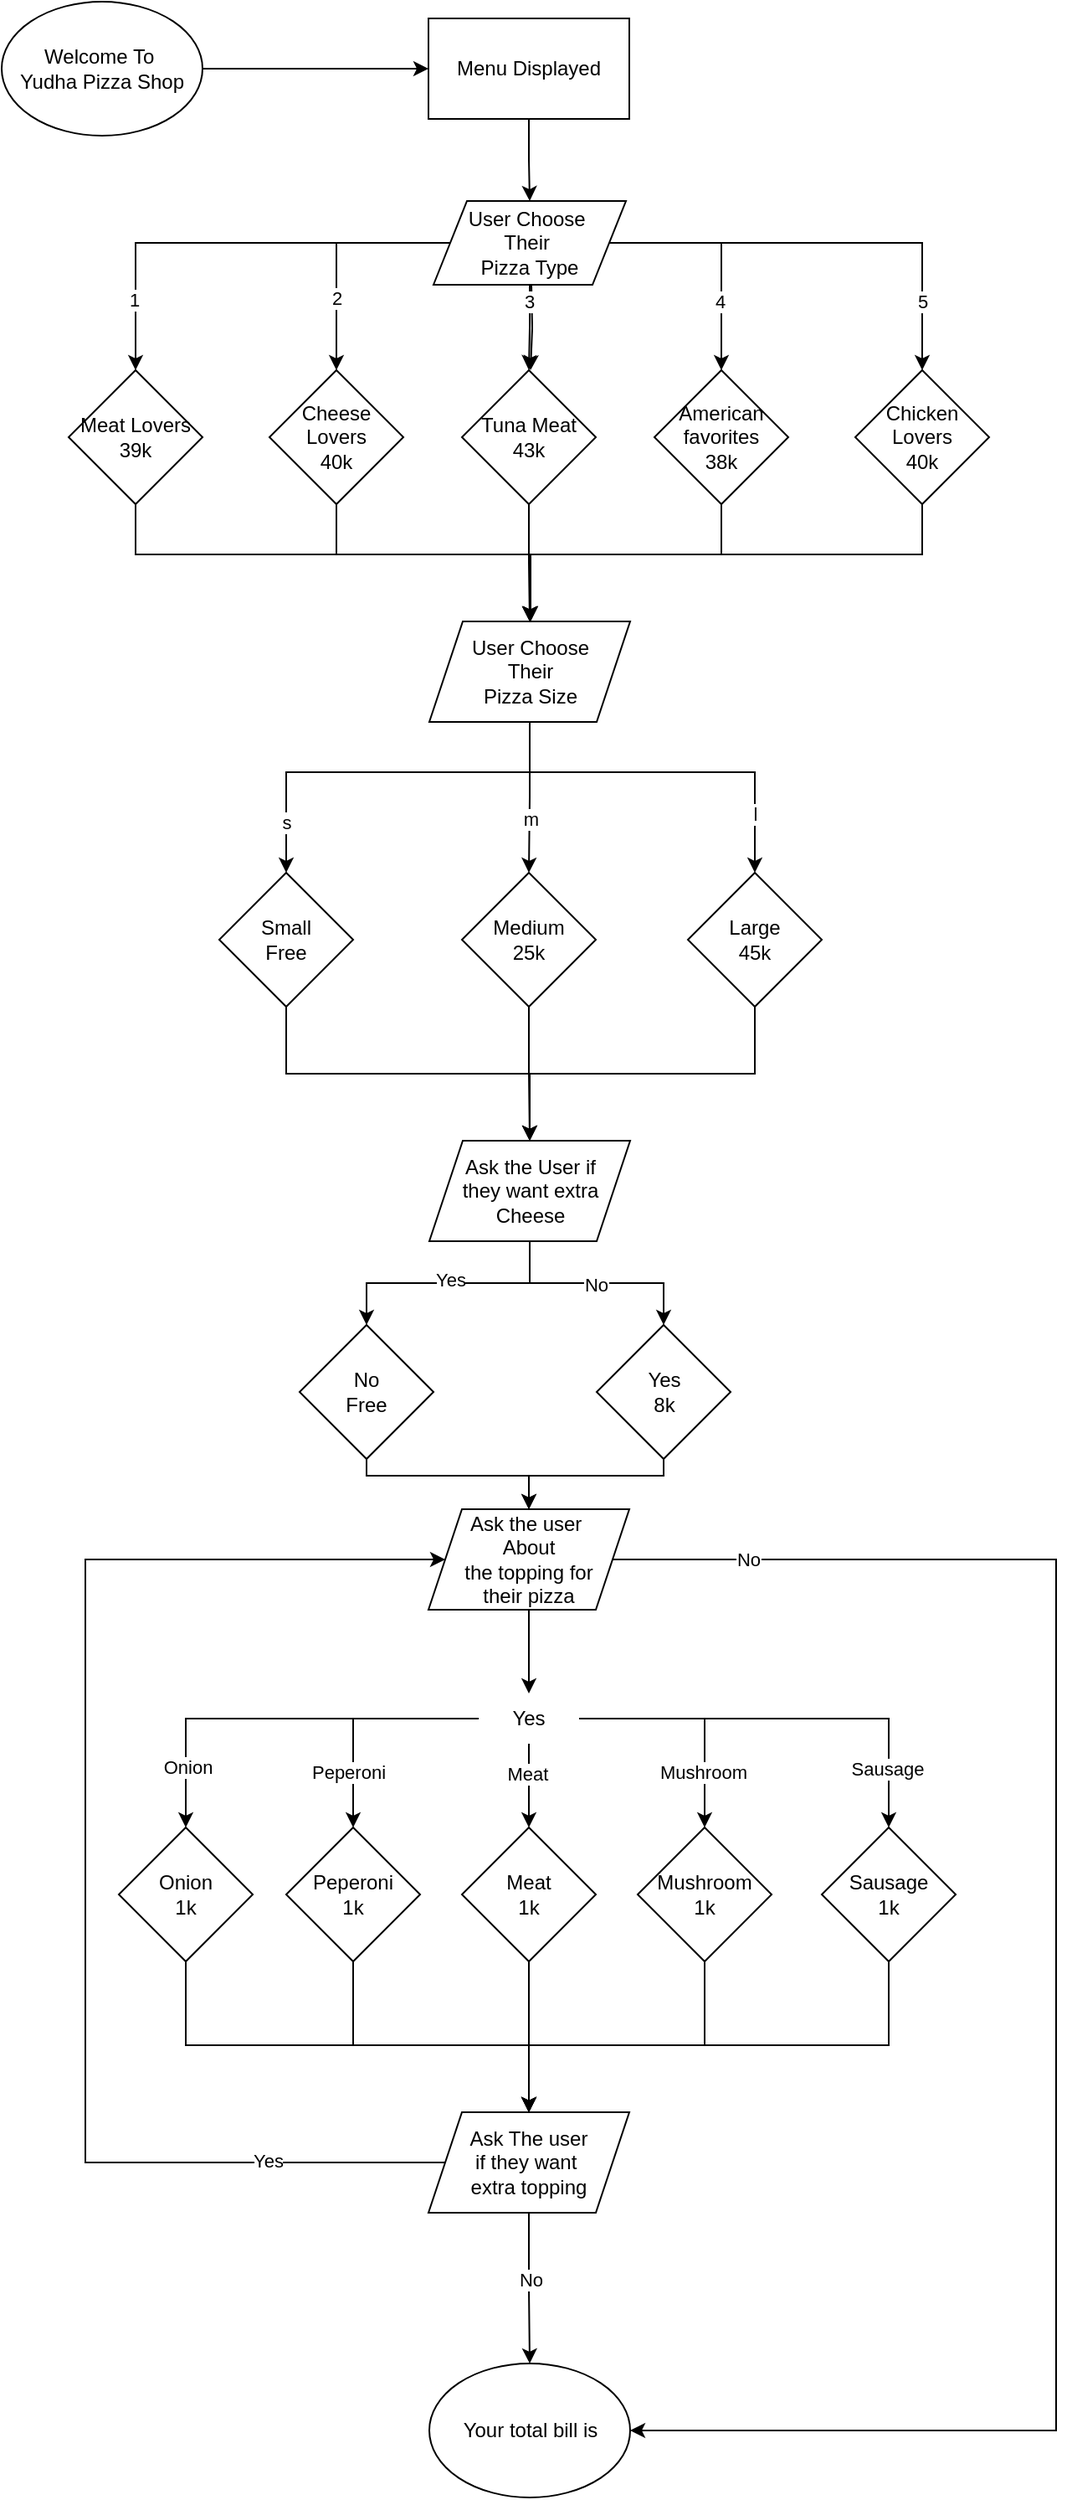 <mxfile version="24.7.17">
  <diagram name="Page-1" id="b4n6In0AGnDFD57cQQ7N">
    <mxGraphModel dx="1767" dy="661" grid="1" gridSize="10" guides="1" tooltips="1" connect="1" arrows="1" fold="1" page="1" pageScale="1" pageWidth="850" pageHeight="1100" math="0" shadow="0">
      <root>
        <mxCell id="0" />
        <mxCell id="1" parent="0" />
        <mxCell id="LTT4YVbbOjgiFt9NGAsr-5" value="" style="edgeStyle=orthogonalEdgeStyle;rounded=0;orthogonalLoop=1;jettySize=auto;html=1;" edge="1" parent="1" source="LTT4YVbbOjgiFt9NGAsr-2" target="LTT4YVbbOjgiFt9NGAsr-4">
          <mxGeometry relative="1" as="geometry" />
        </mxCell>
        <mxCell id="LTT4YVbbOjgiFt9NGAsr-43" value="1" style="edgeLabel;html=1;align=center;verticalAlign=middle;resizable=0;points=[];" vertex="1" connectable="0" parent="LTT4YVbbOjgiFt9NGAsr-5">
          <mxGeometry x="0.679" y="-1" relative="1" as="geometry">
            <mxPoint as="offset" />
          </mxGeometry>
        </mxCell>
        <mxCell id="LTT4YVbbOjgiFt9NGAsr-7" value="" style="edgeStyle=orthogonalEdgeStyle;rounded=0;orthogonalLoop=1;jettySize=auto;html=1;" edge="1" parent="1" source="LTT4YVbbOjgiFt9NGAsr-2" target="LTT4YVbbOjgiFt9NGAsr-6">
          <mxGeometry relative="1" as="geometry" />
        </mxCell>
        <mxCell id="LTT4YVbbOjgiFt9NGAsr-44" value="2" style="edgeLabel;html=1;align=center;verticalAlign=middle;resizable=0;points=[];" vertex="1" connectable="0" parent="LTT4YVbbOjgiFt9NGAsr-7">
          <mxGeometry x="0.395" relative="1" as="geometry">
            <mxPoint as="offset" />
          </mxGeometry>
        </mxCell>
        <mxCell id="LTT4YVbbOjgiFt9NGAsr-9" value="" style="edgeStyle=orthogonalEdgeStyle;rounded=0;orthogonalLoop=1;jettySize=auto;html=1;" edge="1" parent="1">
          <mxGeometry relative="1" as="geometry">
            <mxPoint x="426.5" y="189" as="sourcePoint" />
            <mxPoint x="426" y="240" as="targetPoint" />
          </mxGeometry>
        </mxCell>
        <mxCell id="LTT4YVbbOjgiFt9NGAsr-10" value="" style="edgeStyle=orthogonalEdgeStyle;rounded=0;orthogonalLoop=1;jettySize=auto;html=1;" edge="1" parent="1" source="LTT4YVbbOjgiFt9NGAsr-2" target="LTT4YVbbOjgiFt9NGAsr-8">
          <mxGeometry relative="1" as="geometry" />
        </mxCell>
        <mxCell id="LTT4YVbbOjgiFt9NGAsr-45" value="3" style="edgeLabel;html=1;align=center;verticalAlign=middle;resizable=0;points=[];" vertex="1" connectable="0" parent="LTT4YVbbOjgiFt9NGAsr-10">
          <mxGeometry x="-0.621" y="-1" relative="1" as="geometry">
            <mxPoint as="offset" />
          </mxGeometry>
        </mxCell>
        <mxCell id="LTT4YVbbOjgiFt9NGAsr-12" style="edgeStyle=orthogonalEdgeStyle;rounded=0;orthogonalLoop=1;jettySize=auto;html=1;entryX=0.5;entryY=0;entryDx=0;entryDy=0;" edge="1" parent="1" source="LTT4YVbbOjgiFt9NGAsr-2" target="LTT4YVbbOjgiFt9NGAsr-11">
          <mxGeometry relative="1" as="geometry" />
        </mxCell>
        <mxCell id="LTT4YVbbOjgiFt9NGAsr-46" value="4" style="edgeLabel;html=1;align=center;verticalAlign=middle;resizable=0;points=[];" vertex="1" connectable="0" parent="LTT4YVbbOjgiFt9NGAsr-12">
          <mxGeometry x="0.423" y="-1" relative="1" as="geometry">
            <mxPoint as="offset" />
          </mxGeometry>
        </mxCell>
        <mxCell id="LTT4YVbbOjgiFt9NGAsr-14" style="edgeStyle=orthogonalEdgeStyle;rounded=0;orthogonalLoop=1;jettySize=auto;html=1;" edge="1" parent="1" source="LTT4YVbbOjgiFt9NGAsr-2" target="LTT4YVbbOjgiFt9NGAsr-13">
          <mxGeometry relative="1" as="geometry" />
        </mxCell>
        <mxCell id="LTT4YVbbOjgiFt9NGAsr-47" value="5" style="edgeLabel;html=1;align=center;verticalAlign=middle;resizable=0;points=[];" vertex="1" connectable="0" parent="LTT4YVbbOjgiFt9NGAsr-14">
          <mxGeometry x="0.686" relative="1" as="geometry">
            <mxPoint as="offset" />
          </mxGeometry>
        </mxCell>
        <mxCell id="LTT4YVbbOjgiFt9NGAsr-2" value="User Choose&amp;nbsp;&lt;div&gt;Their&amp;nbsp;&lt;div&gt;Pizza Type&lt;/div&gt;&lt;/div&gt;" style="shape=parallelogram;perimeter=parallelogramPerimeter;whiteSpace=wrap;html=1;fixedSize=1;" vertex="1" parent="1">
          <mxGeometry x="368" y="139" width="115" height="50" as="geometry" />
        </mxCell>
        <mxCell id="LTT4YVbbOjgiFt9NGAsr-21" style="edgeStyle=orthogonalEdgeStyle;rounded=0;orthogonalLoop=1;jettySize=auto;html=1;" edge="1" parent="1" source="LTT4YVbbOjgiFt9NGAsr-4" target="LTT4YVbbOjgiFt9NGAsr-15">
          <mxGeometry relative="1" as="geometry">
            <Array as="points">
              <mxPoint x="190" y="350" />
              <mxPoint x="426" y="350" />
            </Array>
          </mxGeometry>
        </mxCell>
        <mxCell id="LTT4YVbbOjgiFt9NGAsr-4" value="Meat Lovers&lt;div&gt;39k&lt;/div&gt;" style="rhombus;whiteSpace=wrap;html=1;" vertex="1" parent="1">
          <mxGeometry x="150" y="240" width="80" height="80" as="geometry" />
        </mxCell>
        <mxCell id="LTT4YVbbOjgiFt9NGAsr-22" style="edgeStyle=orthogonalEdgeStyle;rounded=0;orthogonalLoop=1;jettySize=auto;html=1;entryX=0.5;entryY=0;entryDx=0;entryDy=0;" edge="1" parent="1" source="LTT4YVbbOjgiFt9NGAsr-6" target="LTT4YVbbOjgiFt9NGAsr-15">
          <mxGeometry relative="1" as="geometry">
            <Array as="points">
              <mxPoint x="310" y="350" />
              <mxPoint x="426" y="350" />
            </Array>
          </mxGeometry>
        </mxCell>
        <mxCell id="LTT4YVbbOjgiFt9NGAsr-6" value="Cheese Lovers&lt;div&gt;40k&lt;/div&gt;" style="rhombus;whiteSpace=wrap;html=1;" vertex="1" parent="1">
          <mxGeometry x="270" y="240" width="80" height="80" as="geometry" />
        </mxCell>
        <mxCell id="LTT4YVbbOjgiFt9NGAsr-20" style="edgeStyle=orthogonalEdgeStyle;rounded=0;orthogonalLoop=1;jettySize=auto;html=1;" edge="1" parent="1" source="LTT4YVbbOjgiFt9NGAsr-8" target="LTT4YVbbOjgiFt9NGAsr-15">
          <mxGeometry relative="1" as="geometry" />
        </mxCell>
        <mxCell id="LTT4YVbbOjgiFt9NGAsr-8" value="Tuna Meat&lt;div&gt;43k&lt;/div&gt;" style="rhombus;whiteSpace=wrap;html=1;" vertex="1" parent="1">
          <mxGeometry x="385" y="240" width="80" height="80" as="geometry" />
        </mxCell>
        <mxCell id="LTT4YVbbOjgiFt9NGAsr-23" style="edgeStyle=orthogonalEdgeStyle;rounded=0;orthogonalLoop=1;jettySize=auto;html=1;entryX=0.5;entryY=0;entryDx=0;entryDy=0;" edge="1" parent="1" source="LTT4YVbbOjgiFt9NGAsr-11" target="LTT4YVbbOjgiFt9NGAsr-15">
          <mxGeometry relative="1" as="geometry">
            <Array as="points">
              <mxPoint x="540" y="350" />
              <mxPoint x="426" y="350" />
            </Array>
          </mxGeometry>
        </mxCell>
        <mxCell id="LTT4YVbbOjgiFt9NGAsr-11" value="American favorites&lt;div&gt;38k&lt;/div&gt;" style="rhombus;whiteSpace=wrap;html=1;" vertex="1" parent="1">
          <mxGeometry x="500" y="240" width="80" height="80" as="geometry" />
        </mxCell>
        <mxCell id="LTT4YVbbOjgiFt9NGAsr-24" style="edgeStyle=orthogonalEdgeStyle;rounded=0;orthogonalLoop=1;jettySize=auto;html=1;" edge="1" parent="1" source="LTT4YVbbOjgiFt9NGAsr-13" target="LTT4YVbbOjgiFt9NGAsr-15">
          <mxGeometry relative="1" as="geometry">
            <Array as="points">
              <mxPoint x="660" y="350" />
              <mxPoint x="426" y="350" />
            </Array>
          </mxGeometry>
        </mxCell>
        <mxCell id="LTT4YVbbOjgiFt9NGAsr-13" value="Chicken Lovers&lt;div&gt;40k&lt;/div&gt;" style="rhombus;whiteSpace=wrap;html=1;" vertex="1" parent="1">
          <mxGeometry x="620" y="240" width="80" height="80" as="geometry" />
        </mxCell>
        <mxCell id="LTT4YVbbOjgiFt9NGAsr-29" style="edgeStyle=orthogonalEdgeStyle;rounded=0;orthogonalLoop=1;jettySize=auto;html=1;exitX=0.5;exitY=1;exitDx=0;exitDy=0;" edge="1" parent="1" source="LTT4YVbbOjgiFt9NGAsr-15" target="LTT4YVbbOjgiFt9NGAsr-25">
          <mxGeometry relative="1" as="geometry">
            <Array as="points">
              <mxPoint x="426" y="480" />
              <mxPoint x="280" y="480" />
            </Array>
          </mxGeometry>
        </mxCell>
        <mxCell id="LTT4YVbbOjgiFt9NGAsr-52" value="s" style="edgeLabel;html=1;align=center;verticalAlign=middle;resizable=0;points=[];" vertex="1" connectable="0" parent="LTT4YVbbOjgiFt9NGAsr-29">
          <mxGeometry x="0.742" relative="1" as="geometry">
            <mxPoint as="offset" />
          </mxGeometry>
        </mxCell>
        <mxCell id="LTT4YVbbOjgiFt9NGAsr-32" value="" style="edgeStyle=orthogonalEdgeStyle;rounded=0;orthogonalLoop=1;jettySize=auto;html=1;" edge="1" parent="1" source="LTT4YVbbOjgiFt9NGAsr-15" target="LTT4YVbbOjgiFt9NGAsr-31">
          <mxGeometry relative="1" as="geometry" />
        </mxCell>
        <mxCell id="LTT4YVbbOjgiFt9NGAsr-53" value="m" style="edgeLabel;html=1;align=center;verticalAlign=middle;resizable=0;points=[];" vertex="1" connectable="0" parent="LTT4YVbbOjgiFt9NGAsr-32">
          <mxGeometry x="0.278" y="1" relative="1" as="geometry">
            <mxPoint as="offset" />
          </mxGeometry>
        </mxCell>
        <mxCell id="LTT4YVbbOjgiFt9NGAsr-51" style="edgeStyle=orthogonalEdgeStyle;rounded=0;orthogonalLoop=1;jettySize=auto;html=1;entryX=0.5;entryY=0;entryDx=0;entryDy=0;" edge="1" parent="1" source="LTT4YVbbOjgiFt9NGAsr-15" target="LTT4YVbbOjgiFt9NGAsr-27">
          <mxGeometry relative="1" as="geometry">
            <Array as="points">
              <mxPoint x="426" y="480" />
              <mxPoint x="560" y="480" />
            </Array>
          </mxGeometry>
        </mxCell>
        <mxCell id="LTT4YVbbOjgiFt9NGAsr-54" value="l" style="edgeLabel;html=1;align=center;verticalAlign=middle;resizable=0;points=[];" vertex="1" connectable="0" parent="LTT4YVbbOjgiFt9NGAsr-51">
          <mxGeometry x="0.689" relative="1" as="geometry">
            <mxPoint as="offset" />
          </mxGeometry>
        </mxCell>
        <mxCell id="LTT4YVbbOjgiFt9NGAsr-15" value="User Choose&lt;div&gt;Their&lt;/div&gt;&lt;div&gt;Pizza Size&lt;/div&gt;" style="shape=parallelogram;perimeter=parallelogramPerimeter;whiteSpace=wrap;html=1;fixedSize=1;" vertex="1" parent="1">
          <mxGeometry x="365.5" y="390" width="120" height="60" as="geometry" />
        </mxCell>
        <mxCell id="LTT4YVbbOjgiFt9NGAsr-60" style="edgeStyle=orthogonalEdgeStyle;rounded=0;orthogonalLoop=1;jettySize=auto;html=1;entryX=0.5;entryY=0;entryDx=0;entryDy=0;" edge="1" parent="1" source="LTT4YVbbOjgiFt9NGAsr-25" target="LTT4YVbbOjgiFt9NGAsr-33">
          <mxGeometry relative="1" as="geometry">
            <Array as="points">
              <mxPoint x="280" y="660" />
              <mxPoint x="426" y="660" />
            </Array>
          </mxGeometry>
        </mxCell>
        <mxCell id="LTT4YVbbOjgiFt9NGAsr-25" value="Small&lt;div&gt;Free&lt;/div&gt;" style="rhombus;whiteSpace=wrap;html=1;" vertex="1" parent="1">
          <mxGeometry x="240" y="540" width="80" height="80" as="geometry" />
        </mxCell>
        <mxCell id="LTT4YVbbOjgiFt9NGAsr-61" style="edgeStyle=orthogonalEdgeStyle;rounded=0;orthogonalLoop=1;jettySize=auto;html=1;entryX=0.5;entryY=0;entryDx=0;entryDy=0;" edge="1" parent="1" source="LTT4YVbbOjgiFt9NGAsr-27" target="LTT4YVbbOjgiFt9NGAsr-33">
          <mxGeometry relative="1" as="geometry">
            <Array as="points">
              <mxPoint x="560" y="660" />
              <mxPoint x="425" y="660" />
            </Array>
          </mxGeometry>
        </mxCell>
        <mxCell id="LTT4YVbbOjgiFt9NGAsr-27" value="Large&lt;div&gt;45k&lt;/div&gt;" style="rhombus;whiteSpace=wrap;html=1;" vertex="1" parent="1">
          <mxGeometry x="520" y="540" width="80" height="80" as="geometry" />
        </mxCell>
        <mxCell id="LTT4YVbbOjgiFt9NGAsr-59" style="edgeStyle=orthogonalEdgeStyle;rounded=0;orthogonalLoop=1;jettySize=auto;html=1;entryX=0.5;entryY=0;entryDx=0;entryDy=0;" edge="1" parent="1" source="LTT4YVbbOjgiFt9NGAsr-31" target="LTT4YVbbOjgiFt9NGAsr-33">
          <mxGeometry relative="1" as="geometry" />
        </mxCell>
        <mxCell id="LTT4YVbbOjgiFt9NGAsr-31" value="Medium&lt;div&gt;25k&lt;/div&gt;" style="rhombus;whiteSpace=wrap;html=1;" vertex="1" parent="1">
          <mxGeometry x="385" y="540" width="80" height="80" as="geometry" />
        </mxCell>
        <mxCell id="LTT4YVbbOjgiFt9NGAsr-49" style="edgeStyle=orthogonalEdgeStyle;rounded=0;orthogonalLoop=1;jettySize=auto;html=1;entryX=0.5;entryY=0;entryDx=0;entryDy=0;" edge="1" parent="1" source="LTT4YVbbOjgiFt9NGAsr-33" target="LTT4YVbbOjgiFt9NGAsr-37">
          <mxGeometry relative="1" as="geometry" />
        </mxCell>
        <mxCell id="LTT4YVbbOjgiFt9NGAsr-62" value="Yes" style="edgeLabel;html=1;align=center;verticalAlign=middle;resizable=0;points=[];" vertex="1" connectable="0" parent="LTT4YVbbOjgiFt9NGAsr-49">
          <mxGeometry x="-0.01" y="-2" relative="1" as="geometry">
            <mxPoint as="offset" />
          </mxGeometry>
        </mxCell>
        <mxCell id="LTT4YVbbOjgiFt9NGAsr-50" style="edgeStyle=orthogonalEdgeStyle;rounded=0;orthogonalLoop=1;jettySize=auto;html=1;entryX=0.5;entryY=0;entryDx=0;entryDy=0;" edge="1" parent="1" source="LTT4YVbbOjgiFt9NGAsr-33" target="LTT4YVbbOjgiFt9NGAsr-39">
          <mxGeometry relative="1" as="geometry" />
        </mxCell>
        <mxCell id="LTT4YVbbOjgiFt9NGAsr-63" value="No" style="edgeLabel;html=1;align=center;verticalAlign=middle;resizable=0;points=[];" vertex="1" connectable="0" parent="LTT4YVbbOjgiFt9NGAsr-50">
          <mxGeometry x="-0.018" y="-1" relative="1" as="geometry">
            <mxPoint as="offset" />
          </mxGeometry>
        </mxCell>
        <mxCell id="LTT4YVbbOjgiFt9NGAsr-33" value="Ask the User if&lt;div&gt;they want extra&lt;/div&gt;&lt;div&gt;Cheese&lt;/div&gt;" style="shape=parallelogram;perimeter=parallelogramPerimeter;whiteSpace=wrap;html=1;fixedSize=1;" vertex="1" parent="1">
          <mxGeometry x="365.5" y="700" width="120" height="60" as="geometry" />
        </mxCell>
        <mxCell id="LTT4YVbbOjgiFt9NGAsr-65" style="edgeStyle=orthogonalEdgeStyle;rounded=0;orthogonalLoop=1;jettySize=auto;html=1;entryX=0.5;entryY=0;entryDx=0;entryDy=0;" edge="1" parent="1" source="LTT4YVbbOjgiFt9NGAsr-37" target="LTT4YVbbOjgiFt9NGAsr-64">
          <mxGeometry relative="1" as="geometry">
            <Array as="points">
              <mxPoint x="328" y="900" />
              <mxPoint x="425" y="900" />
            </Array>
          </mxGeometry>
        </mxCell>
        <mxCell id="LTT4YVbbOjgiFt9NGAsr-37" value="No&lt;div&gt;Free&lt;/div&gt;" style="rhombus;whiteSpace=wrap;html=1;" vertex="1" parent="1">
          <mxGeometry x="288" y="810" width="80" height="80" as="geometry" />
        </mxCell>
        <mxCell id="LTT4YVbbOjgiFt9NGAsr-66" style="edgeStyle=orthogonalEdgeStyle;rounded=0;orthogonalLoop=1;jettySize=auto;html=1;entryX=0.5;entryY=0;entryDx=0;entryDy=0;" edge="1" parent="1" source="LTT4YVbbOjgiFt9NGAsr-39" target="LTT4YVbbOjgiFt9NGAsr-64">
          <mxGeometry relative="1" as="geometry">
            <Array as="points">
              <mxPoint x="506" y="900" />
              <mxPoint x="425" y="900" />
            </Array>
          </mxGeometry>
        </mxCell>
        <mxCell id="LTT4YVbbOjgiFt9NGAsr-39" value="Yes&lt;div&gt;8k&lt;/div&gt;" style="rhombus;whiteSpace=wrap;html=1;" vertex="1" parent="1">
          <mxGeometry x="465.5" y="810" width="80" height="80" as="geometry" />
        </mxCell>
        <mxCell id="LTT4YVbbOjgiFt9NGAsr-84" value="" style="edgeStyle=orthogonalEdgeStyle;rounded=0;orthogonalLoop=1;jettySize=auto;html=1;" edge="1" parent="1" source="LTT4YVbbOjgiFt9NGAsr-64" target="LTT4YVbbOjgiFt9NGAsr-83">
          <mxGeometry relative="1" as="geometry" />
        </mxCell>
        <mxCell id="LTT4YVbbOjgiFt9NGAsr-120" style="edgeStyle=orthogonalEdgeStyle;rounded=0;orthogonalLoop=1;jettySize=auto;html=1;exitX=1;exitY=0.5;exitDx=0;exitDy=0;entryX=1;entryY=0.5;entryDx=0;entryDy=0;" edge="1" parent="1" source="LTT4YVbbOjgiFt9NGAsr-64" target="LTT4YVbbOjgiFt9NGAsr-116">
          <mxGeometry relative="1" as="geometry">
            <Array as="points">
              <mxPoint x="740" y="950" />
              <mxPoint x="740" y="1470" />
            </Array>
          </mxGeometry>
        </mxCell>
        <mxCell id="LTT4YVbbOjgiFt9NGAsr-121" value="No" style="edgeLabel;html=1;align=center;verticalAlign=middle;resizable=0;points=[];" vertex="1" connectable="0" parent="LTT4YVbbOjgiFt9NGAsr-120">
          <mxGeometry x="-0.845" relative="1" as="geometry">
            <mxPoint as="offset" />
          </mxGeometry>
        </mxCell>
        <mxCell id="LTT4YVbbOjgiFt9NGAsr-64" value="Ask the user&amp;nbsp;&lt;div&gt;About&lt;div&gt;the topping for&lt;/div&gt;&lt;div&gt;their pizza&lt;/div&gt;&lt;/div&gt;" style="shape=parallelogram;perimeter=parallelogramPerimeter;whiteSpace=wrap;html=1;fixedSize=1;" vertex="1" parent="1">
          <mxGeometry x="365" y="920" width="120" height="60" as="geometry" />
        </mxCell>
        <mxCell id="LTT4YVbbOjgiFt9NGAsr-106" value="" style="edgeStyle=orthogonalEdgeStyle;rounded=0;orthogonalLoop=1;jettySize=auto;html=1;" edge="1" parent="1" source="LTT4YVbbOjgiFt9NGAsr-67" target="LTT4YVbbOjgiFt9NGAsr-105">
          <mxGeometry relative="1" as="geometry" />
        </mxCell>
        <mxCell id="LTT4YVbbOjgiFt9NGAsr-67" value="Meat&lt;div&gt;1k&lt;/div&gt;" style="rhombus;whiteSpace=wrap;html=1;" vertex="1" parent="1">
          <mxGeometry x="385" y="1110" width="80" height="80" as="geometry" />
        </mxCell>
        <mxCell id="LTT4YVbbOjgiFt9NGAsr-108" style="edgeStyle=orthogonalEdgeStyle;rounded=0;orthogonalLoop=1;jettySize=auto;html=1;entryX=0.5;entryY=0;entryDx=0;entryDy=0;" edge="1" parent="1" source="LTT4YVbbOjgiFt9NGAsr-69" target="LTT4YVbbOjgiFt9NGAsr-105">
          <mxGeometry relative="1" as="geometry">
            <Array as="points">
              <mxPoint x="320" y="1240" />
              <mxPoint x="425" y="1240" />
            </Array>
          </mxGeometry>
        </mxCell>
        <mxCell id="LTT4YVbbOjgiFt9NGAsr-69" value="Peperoni&lt;div&gt;1k&lt;/div&gt;" style="rhombus;whiteSpace=wrap;html=1;" vertex="1" parent="1">
          <mxGeometry x="280" y="1110" width="80" height="80" as="geometry" />
        </mxCell>
        <mxCell id="LTT4YVbbOjgiFt9NGAsr-107" style="edgeStyle=orthogonalEdgeStyle;rounded=0;orthogonalLoop=1;jettySize=auto;html=1;entryX=0.5;entryY=0;entryDx=0;entryDy=0;" edge="1" parent="1" source="LTT4YVbbOjgiFt9NGAsr-70" target="LTT4YVbbOjgiFt9NGAsr-105">
          <mxGeometry relative="1" as="geometry">
            <Array as="points">
              <mxPoint x="220" y="1240" />
              <mxPoint x="425" y="1240" />
            </Array>
          </mxGeometry>
        </mxCell>
        <mxCell id="LTT4YVbbOjgiFt9NGAsr-70" value="Onion&lt;div&gt;1k&lt;/div&gt;" style="rhombus;whiteSpace=wrap;html=1;" vertex="1" parent="1">
          <mxGeometry x="180" y="1110" width="80" height="80" as="geometry" />
        </mxCell>
        <mxCell id="LTT4YVbbOjgiFt9NGAsr-109" style="edgeStyle=orthogonalEdgeStyle;rounded=0;orthogonalLoop=1;jettySize=auto;html=1;entryX=0.5;entryY=0;entryDx=0;entryDy=0;" edge="1" parent="1" source="LTT4YVbbOjgiFt9NGAsr-71" target="LTT4YVbbOjgiFt9NGAsr-105">
          <mxGeometry relative="1" as="geometry">
            <Array as="points">
              <mxPoint x="530" y="1240" />
              <mxPoint x="425" y="1240" />
            </Array>
          </mxGeometry>
        </mxCell>
        <mxCell id="LTT4YVbbOjgiFt9NGAsr-71" value="Mushroom&lt;div&gt;1k&lt;/div&gt;" style="rhombus;whiteSpace=wrap;html=1;" vertex="1" parent="1">
          <mxGeometry x="490" y="1110" width="80" height="80" as="geometry" />
        </mxCell>
        <mxCell id="LTT4YVbbOjgiFt9NGAsr-110" style="edgeStyle=orthogonalEdgeStyle;rounded=0;orthogonalLoop=1;jettySize=auto;html=1;" edge="1" parent="1" source="LTT4YVbbOjgiFt9NGAsr-72" target="LTT4YVbbOjgiFt9NGAsr-105">
          <mxGeometry relative="1" as="geometry">
            <Array as="points">
              <mxPoint x="640" y="1240" />
              <mxPoint x="425" y="1240" />
            </Array>
          </mxGeometry>
        </mxCell>
        <mxCell id="LTT4YVbbOjgiFt9NGAsr-72" value="Sausage&lt;div&gt;1k&lt;/div&gt;" style="rhombus;whiteSpace=wrap;html=1;" vertex="1" parent="1">
          <mxGeometry x="600" y="1110" width="80" height="80" as="geometry" />
        </mxCell>
        <mxCell id="LTT4YVbbOjgiFt9NGAsr-95" style="edgeStyle=orthogonalEdgeStyle;rounded=0;orthogonalLoop=1;jettySize=auto;html=1;entryX=0.5;entryY=0;entryDx=0;entryDy=0;" edge="1" parent="1" source="LTT4YVbbOjgiFt9NGAsr-83" target="LTT4YVbbOjgiFt9NGAsr-70">
          <mxGeometry relative="1" as="geometry" />
        </mxCell>
        <mxCell id="LTT4YVbbOjgiFt9NGAsr-100" value="Onion" style="edgeLabel;html=1;align=center;verticalAlign=middle;resizable=0;points=[];" vertex="1" connectable="0" parent="LTT4YVbbOjgiFt9NGAsr-95">
          <mxGeometry x="0.694" y="1" relative="1" as="geometry">
            <mxPoint as="offset" />
          </mxGeometry>
        </mxCell>
        <mxCell id="LTT4YVbbOjgiFt9NGAsr-96" style="edgeStyle=orthogonalEdgeStyle;rounded=0;orthogonalLoop=1;jettySize=auto;html=1;entryX=0.5;entryY=0;entryDx=0;entryDy=0;" edge="1" parent="1" source="LTT4YVbbOjgiFt9NGAsr-83" target="LTT4YVbbOjgiFt9NGAsr-69">
          <mxGeometry relative="1" as="geometry" />
        </mxCell>
        <mxCell id="LTT4YVbbOjgiFt9NGAsr-101" value="Peperoni" style="edgeLabel;html=1;align=center;verticalAlign=middle;resizable=0;points=[];" vertex="1" connectable="0" parent="LTT4YVbbOjgiFt9NGAsr-96">
          <mxGeometry x="0.524" y="-3" relative="1" as="geometry">
            <mxPoint as="offset" />
          </mxGeometry>
        </mxCell>
        <mxCell id="LTT4YVbbOjgiFt9NGAsr-97" style="edgeStyle=orthogonalEdgeStyle;rounded=0;orthogonalLoop=1;jettySize=auto;html=1;entryX=0.5;entryY=0;entryDx=0;entryDy=0;" edge="1" parent="1" source="LTT4YVbbOjgiFt9NGAsr-83" target="LTT4YVbbOjgiFt9NGAsr-67">
          <mxGeometry relative="1" as="geometry" />
        </mxCell>
        <mxCell id="LTT4YVbbOjgiFt9NGAsr-102" value="Meat" style="edgeLabel;html=1;align=center;verticalAlign=middle;resizable=0;points=[];" vertex="1" connectable="0" parent="LTT4YVbbOjgiFt9NGAsr-97">
          <mxGeometry x="-0.3" y="-1" relative="1" as="geometry">
            <mxPoint as="offset" />
          </mxGeometry>
        </mxCell>
        <mxCell id="LTT4YVbbOjgiFt9NGAsr-98" style="edgeStyle=orthogonalEdgeStyle;rounded=0;orthogonalLoop=1;jettySize=auto;html=1;entryX=0.5;entryY=0;entryDx=0;entryDy=0;" edge="1" parent="1" source="LTT4YVbbOjgiFt9NGAsr-83" target="LTT4YVbbOjgiFt9NGAsr-71">
          <mxGeometry relative="1" as="geometry" />
        </mxCell>
        <mxCell id="LTT4YVbbOjgiFt9NGAsr-103" value="Mushroom" style="edgeLabel;html=1;align=center;verticalAlign=middle;resizable=0;points=[];" vertex="1" connectable="0" parent="LTT4YVbbOjgiFt9NGAsr-98">
          <mxGeometry x="0.524" y="-1" relative="1" as="geometry">
            <mxPoint as="offset" />
          </mxGeometry>
        </mxCell>
        <mxCell id="LTT4YVbbOjgiFt9NGAsr-99" style="edgeStyle=orthogonalEdgeStyle;rounded=0;orthogonalLoop=1;jettySize=auto;html=1;" edge="1" parent="1" source="LTT4YVbbOjgiFt9NGAsr-83" target="LTT4YVbbOjgiFt9NGAsr-72">
          <mxGeometry relative="1" as="geometry" />
        </mxCell>
        <mxCell id="LTT4YVbbOjgiFt9NGAsr-104" value="Sausage" style="edgeLabel;html=1;align=center;verticalAlign=middle;resizable=0;points=[];" vertex="1" connectable="0" parent="LTT4YVbbOjgiFt9NGAsr-99">
          <mxGeometry x="0.72" y="-1" relative="1" as="geometry">
            <mxPoint as="offset" />
          </mxGeometry>
        </mxCell>
        <mxCell id="LTT4YVbbOjgiFt9NGAsr-83" value="Yes" style="text;html=1;align=center;verticalAlign=middle;whiteSpace=wrap;rounded=0;" vertex="1" parent="1">
          <mxGeometry x="395" y="1030" width="60" height="30" as="geometry" />
        </mxCell>
        <mxCell id="LTT4YVbbOjgiFt9NGAsr-112" style="edgeStyle=orthogonalEdgeStyle;rounded=0;orthogonalLoop=1;jettySize=auto;html=1;exitX=0;exitY=0.5;exitDx=0;exitDy=0;entryX=0;entryY=0.5;entryDx=0;entryDy=0;" edge="1" parent="1" source="LTT4YVbbOjgiFt9NGAsr-105" target="LTT4YVbbOjgiFt9NGAsr-64">
          <mxGeometry relative="1" as="geometry">
            <Array as="points">
              <mxPoint x="160" y="1310" />
              <mxPoint x="160" y="950" />
            </Array>
          </mxGeometry>
        </mxCell>
        <mxCell id="LTT4YVbbOjgiFt9NGAsr-113" value="Yes" style="edgeLabel;html=1;align=center;verticalAlign=middle;resizable=0;points=[];" vertex="1" connectable="0" parent="LTT4YVbbOjgiFt9NGAsr-112">
          <mxGeometry x="-0.732" y="-1" relative="1" as="geometry">
            <mxPoint as="offset" />
          </mxGeometry>
        </mxCell>
        <mxCell id="LTT4YVbbOjgiFt9NGAsr-117" value="" style="edgeStyle=orthogonalEdgeStyle;rounded=0;orthogonalLoop=1;jettySize=auto;html=1;" edge="1" parent="1" source="LTT4YVbbOjgiFt9NGAsr-105" target="LTT4YVbbOjgiFt9NGAsr-116">
          <mxGeometry relative="1" as="geometry" />
        </mxCell>
        <mxCell id="LTT4YVbbOjgiFt9NGAsr-118" value="No" style="edgeLabel;html=1;align=center;verticalAlign=middle;resizable=0;points=[];" vertex="1" connectable="0" parent="LTT4YVbbOjgiFt9NGAsr-117">
          <mxGeometry x="-0.116" y="1" relative="1" as="geometry">
            <mxPoint as="offset" />
          </mxGeometry>
        </mxCell>
        <mxCell id="LTT4YVbbOjgiFt9NGAsr-105" value="Ask The user&lt;div&gt;if they want&amp;nbsp;&lt;/div&gt;&lt;div&gt;extra topping&lt;/div&gt;" style="shape=parallelogram;perimeter=parallelogramPerimeter;whiteSpace=wrap;html=1;fixedSize=1;" vertex="1" parent="1">
          <mxGeometry x="365" y="1280" width="120" height="60" as="geometry" />
        </mxCell>
        <mxCell id="LTT4YVbbOjgiFt9NGAsr-116" value="Your total bill is" style="ellipse;whiteSpace=wrap;html=1;" vertex="1" parent="1">
          <mxGeometry x="365.5" y="1430" width="120" height="80" as="geometry" />
        </mxCell>
        <mxCell id="LTT4YVbbOjgiFt9NGAsr-125" style="edgeStyle=orthogonalEdgeStyle;rounded=0;orthogonalLoop=1;jettySize=auto;html=1;entryX=0.5;entryY=0;entryDx=0;entryDy=0;" edge="1" parent="1" source="LTT4YVbbOjgiFt9NGAsr-122" target="LTT4YVbbOjgiFt9NGAsr-2">
          <mxGeometry relative="1" as="geometry" />
        </mxCell>
        <mxCell id="LTT4YVbbOjgiFt9NGAsr-122" value="Menu Displayed" style="rounded=0;whiteSpace=wrap;html=1;" vertex="1" parent="1">
          <mxGeometry x="365" y="30" width="120" height="60" as="geometry" />
        </mxCell>
        <mxCell id="LTT4YVbbOjgiFt9NGAsr-124" style="edgeStyle=orthogonalEdgeStyle;rounded=0;orthogonalLoop=1;jettySize=auto;html=1;entryX=0;entryY=0.5;entryDx=0;entryDy=0;" edge="1" parent="1" source="LTT4YVbbOjgiFt9NGAsr-123" target="LTT4YVbbOjgiFt9NGAsr-122">
          <mxGeometry relative="1" as="geometry" />
        </mxCell>
        <mxCell id="LTT4YVbbOjgiFt9NGAsr-123" value="Welcome To&amp;nbsp;&lt;div&gt;Yudha Pizza Shop&lt;/div&gt;" style="ellipse;whiteSpace=wrap;html=1;" vertex="1" parent="1">
          <mxGeometry x="110" y="20" width="120" height="80" as="geometry" />
        </mxCell>
      </root>
    </mxGraphModel>
  </diagram>
</mxfile>
